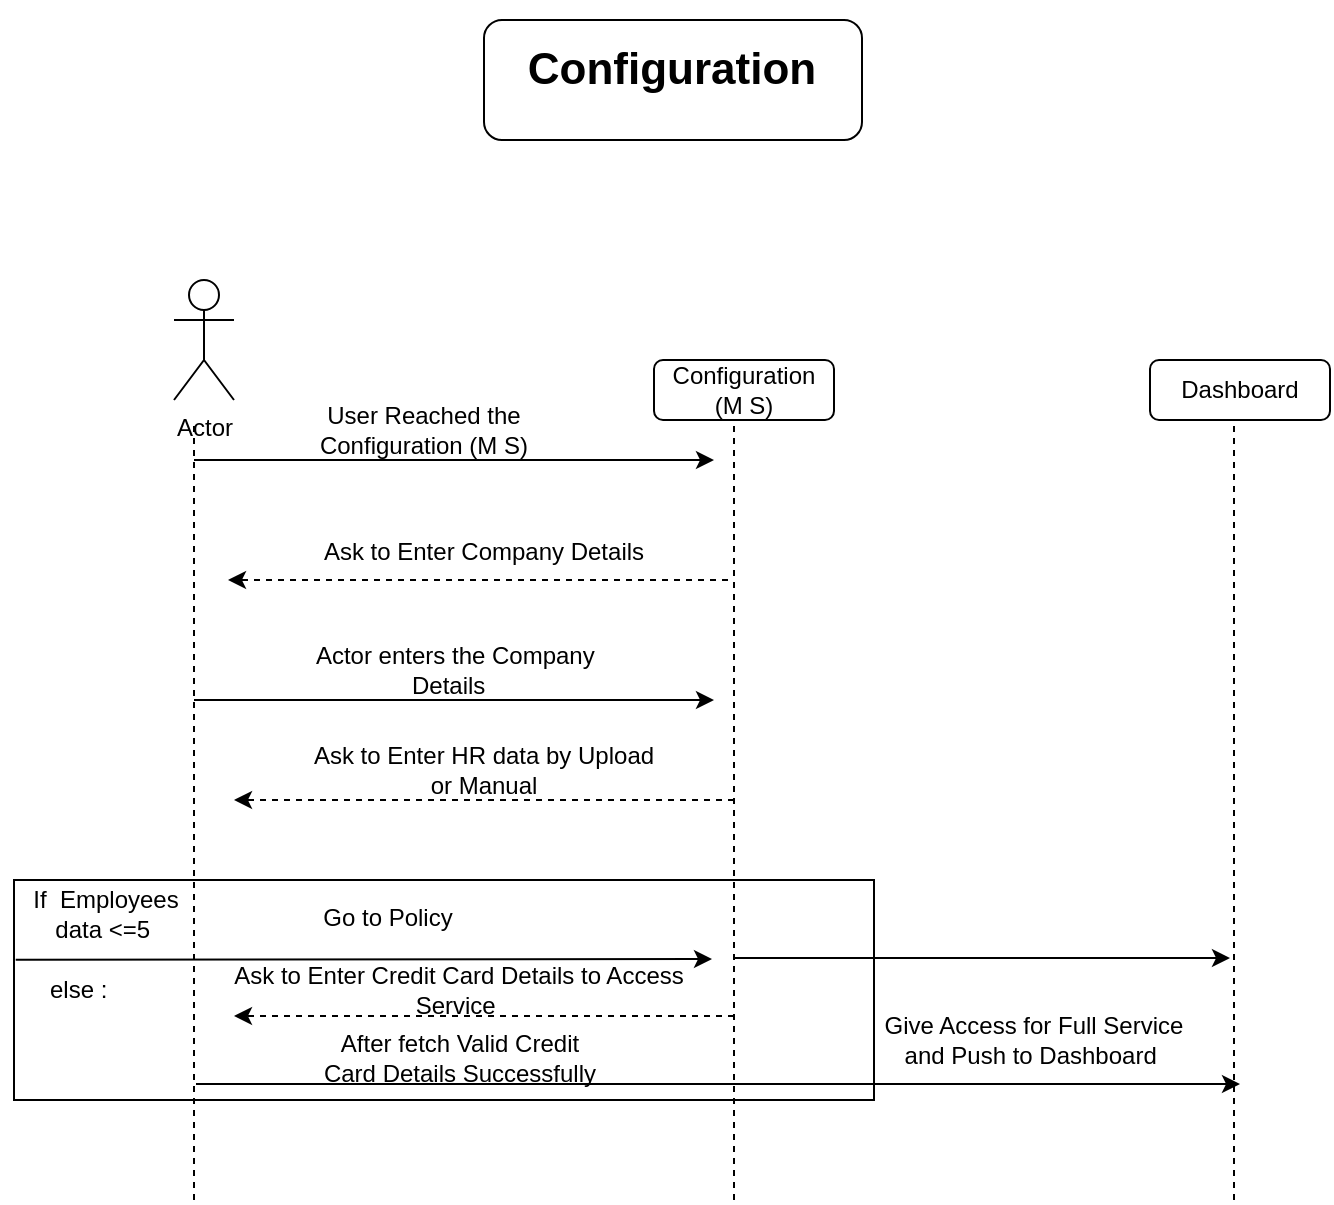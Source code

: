 <mxfile version="21.1.5" type="github">
  <diagram name="Page-1" id="JtFmBrFM71iOvdh_irJ_">
    <mxGraphModel dx="1590" dy="978" grid="1" gridSize="10" guides="1" tooltips="1" connect="1" arrows="1" fold="1" page="1" pageScale="1" pageWidth="1169" pageHeight="827" math="0" shadow="0">
      <root>
        <mxCell id="0" />
        <mxCell id="1" parent="0" />
        <mxCell id="FFXnrVFE177ME3tGpj-z-35" value="" style="rounded=1;whiteSpace=wrap;html=1;" vertex="1" parent="1">
          <mxGeometry x="491" y="80" width="189" height="60" as="geometry" />
        </mxCell>
        <mxCell id="FFXnrVFE177ME3tGpj-z-20" value="" style="rounded=0;whiteSpace=wrap;html=1;" vertex="1" parent="1">
          <mxGeometry x="256" y="510" width="430" height="110" as="geometry" />
        </mxCell>
        <mxCell id="FFXnrVFE177ME3tGpj-z-1" value="" style="endArrow=none;dashed=1;html=1;rounded=0;" edge="1" parent="1">
          <mxGeometry width="50" height="50" relative="1" as="geometry">
            <mxPoint x="346" y="670" as="sourcePoint" />
            <mxPoint x="346" y="280" as="targetPoint" />
          </mxGeometry>
        </mxCell>
        <mxCell id="FFXnrVFE177ME3tGpj-z-2" value="" style="endArrow=none;dashed=1;html=1;rounded=0;" edge="1" parent="1">
          <mxGeometry width="50" height="50" relative="1" as="geometry">
            <mxPoint x="616" y="670" as="sourcePoint" />
            <mxPoint x="616" y="280" as="targetPoint" />
          </mxGeometry>
        </mxCell>
        <mxCell id="FFXnrVFE177ME3tGpj-z-3" value="" style="endArrow=none;dashed=1;html=1;rounded=0;" edge="1" parent="1">
          <mxGeometry width="50" height="50" relative="1" as="geometry">
            <mxPoint x="866" y="670" as="sourcePoint" />
            <mxPoint x="866" y="280" as="targetPoint" />
          </mxGeometry>
        </mxCell>
        <mxCell id="FFXnrVFE177ME3tGpj-z-4" value="" style="endArrow=classic;html=1;rounded=0;" edge="1" parent="1">
          <mxGeometry width="50" height="50" relative="1" as="geometry">
            <mxPoint x="346" y="300" as="sourcePoint" />
            <mxPoint x="606" y="300" as="targetPoint" />
          </mxGeometry>
        </mxCell>
        <mxCell id="FFXnrVFE177ME3tGpj-z-5" value="User Reached the Configuration (M S)" style="text;html=1;strokeColor=none;fillColor=none;align=center;verticalAlign=middle;whiteSpace=wrap;rounded=0;" vertex="1" parent="1">
          <mxGeometry x="396" y="270" width="130" height="30" as="geometry" />
        </mxCell>
        <mxCell id="FFXnrVFE177ME3tGpj-z-6" value="Configuration (M S)" style="rounded=1;whiteSpace=wrap;html=1;" vertex="1" parent="1">
          <mxGeometry x="576" y="250" width="90" height="30" as="geometry" />
        </mxCell>
        <mxCell id="FFXnrVFE177ME3tGpj-z-7" value="" style="endArrow=classic;html=1;rounded=0;dashed=1;" edge="1" parent="1">
          <mxGeometry width="50" height="50" relative="1" as="geometry">
            <mxPoint x="613" y="360" as="sourcePoint" />
            <mxPoint x="363" y="360" as="targetPoint" />
          </mxGeometry>
        </mxCell>
        <mxCell id="FFXnrVFE177ME3tGpj-z-10" value="Ask to Enter Company Details" style="text;html=1;strokeColor=none;fillColor=none;align=center;verticalAlign=middle;whiteSpace=wrap;rounded=0;" vertex="1" parent="1">
          <mxGeometry x="386" y="331" width="210" height="30" as="geometry" />
        </mxCell>
        <mxCell id="FFXnrVFE177ME3tGpj-z-11" value="" style="endArrow=classic;html=1;rounded=0;" edge="1" parent="1">
          <mxGeometry width="50" height="50" relative="1" as="geometry">
            <mxPoint x="346" y="420" as="sourcePoint" />
            <mxPoint x="606" y="420" as="targetPoint" />
          </mxGeometry>
        </mxCell>
        <mxCell id="FFXnrVFE177ME3tGpj-z-12" value="Actor" style="shape=umlActor;verticalLabelPosition=bottom;verticalAlign=top;html=1;outlineConnect=0;" vertex="1" parent="1">
          <mxGeometry x="336" y="210" width="30" height="60" as="geometry" />
        </mxCell>
        <mxCell id="FFXnrVFE177ME3tGpj-z-13" value="Dashboard" style="rounded=1;whiteSpace=wrap;html=1;" vertex="1" parent="1">
          <mxGeometry x="824" y="250" width="90" height="30" as="geometry" />
        </mxCell>
        <mxCell id="FFXnrVFE177ME3tGpj-z-14" value="&amp;nbsp;Actor enters the Company Details&amp;nbsp;" style="text;html=1;strokeColor=none;fillColor=none;align=center;verticalAlign=middle;whiteSpace=wrap;rounded=0;" vertex="1" parent="1">
          <mxGeometry x="390" y="390" width="170" height="30" as="geometry" />
        </mxCell>
        <mxCell id="FFXnrVFE177ME3tGpj-z-15" value="" style="endArrow=classic;html=1;rounded=0;dashed=1;" edge="1" parent="1">
          <mxGeometry width="50" height="50" relative="1" as="geometry">
            <mxPoint x="616" y="470" as="sourcePoint" />
            <mxPoint x="366" y="470" as="targetPoint" />
          </mxGeometry>
        </mxCell>
        <mxCell id="FFXnrVFE177ME3tGpj-z-16" value="Ask to Enter HR data by Upload or Manual" style="text;html=1;strokeColor=none;fillColor=none;align=center;verticalAlign=middle;whiteSpace=wrap;rounded=0;" vertex="1" parent="1">
          <mxGeometry x="401" y="440" width="180" height="30" as="geometry" />
        </mxCell>
        <mxCell id="FFXnrVFE177ME3tGpj-z-17" value="" style="endArrow=classic;html=1;rounded=0;exitX=0.002;exitY=0.363;exitDx=0;exitDy=0;exitPerimeter=0;" edge="1" parent="1" source="FFXnrVFE177ME3tGpj-z-20">
          <mxGeometry width="50" height="50" relative="1" as="geometry">
            <mxPoint x="345" y="549.5" as="sourcePoint" />
            <mxPoint x="605" y="549.5" as="targetPoint" />
          </mxGeometry>
        </mxCell>
        <mxCell id="FFXnrVFE177ME3tGpj-z-21" value="If&amp;nbsp; Employees data &amp;lt;=5&amp;nbsp;" style="text;html=1;strokeColor=none;fillColor=none;align=center;verticalAlign=middle;whiteSpace=wrap;rounded=0;" vertex="1" parent="1">
          <mxGeometry x="260" y="514" width="84" height="26" as="geometry" />
        </mxCell>
        <mxCell id="FFXnrVFE177ME3tGpj-z-22" value="Go to Policy" style="text;html=1;strokeColor=none;fillColor=none;align=center;verticalAlign=middle;whiteSpace=wrap;rounded=0;" vertex="1" parent="1">
          <mxGeometry x="390" y="514" width="106" height="30" as="geometry" />
        </mxCell>
        <mxCell id="FFXnrVFE177ME3tGpj-z-24" value="else :&amp;nbsp;" style="text;html=1;strokeColor=none;fillColor=none;align=center;verticalAlign=middle;whiteSpace=wrap;rounded=0;" vertex="1" parent="1">
          <mxGeometry x="260" y="550" width="60" height="30" as="geometry" />
        </mxCell>
        <mxCell id="FFXnrVFE177ME3tGpj-z-26" value="" style="endArrow=classic;html=1;rounded=0;dashed=1;" edge="1" parent="1">
          <mxGeometry width="50" height="50" relative="1" as="geometry">
            <mxPoint x="616" y="578" as="sourcePoint" />
            <mxPoint x="366" y="578" as="targetPoint" />
          </mxGeometry>
        </mxCell>
        <mxCell id="FFXnrVFE177ME3tGpj-z-27" value="Ask to Enter Credit Card Details to Access Service&amp;nbsp;" style="text;html=1;strokeColor=none;fillColor=none;align=center;verticalAlign=middle;whiteSpace=wrap;rounded=0;" vertex="1" parent="1">
          <mxGeometry x="346" y="555" width="265" height="20" as="geometry" />
        </mxCell>
        <mxCell id="FFXnrVFE177ME3tGpj-z-28" value="" style="endArrow=classic;html=1;rounded=0;" edge="1" parent="1">
          <mxGeometry width="50" height="50" relative="1" as="geometry">
            <mxPoint x="616" y="549" as="sourcePoint" />
            <mxPoint x="864" y="549" as="targetPoint" />
          </mxGeometry>
        </mxCell>
        <mxCell id="FFXnrVFE177ME3tGpj-z-29" value="" style="endArrow=classic;html=1;rounded=0;" edge="1" parent="1">
          <mxGeometry width="50" height="50" relative="1" as="geometry">
            <mxPoint x="347" y="612" as="sourcePoint" />
            <mxPoint x="869" y="612" as="targetPoint" />
          </mxGeometry>
        </mxCell>
        <mxCell id="FFXnrVFE177ME3tGpj-z-30" value="After fetch Valid Credit Card Details Successfully" style="text;html=1;strokeColor=none;fillColor=none;align=center;verticalAlign=middle;whiteSpace=wrap;rounded=0;" vertex="1" parent="1">
          <mxGeometry x="403.5" y="584" width="150" height="30" as="geometry" />
        </mxCell>
        <mxCell id="FFXnrVFE177ME3tGpj-z-31" value="Give Access for Full Service and Push to Dashboard&amp;nbsp;" style="text;html=1;strokeColor=none;fillColor=none;align=center;verticalAlign=middle;whiteSpace=wrap;rounded=0;" vertex="1" parent="1">
          <mxGeometry x="686" y="575" width="160" height="30" as="geometry" />
        </mxCell>
        <mxCell id="FFXnrVFE177ME3tGpj-z-33" value="&lt;b&gt;&lt;font style=&quot;font-size: 22px;&quot;&gt;Configuration&lt;/font&gt;&lt;/b&gt;" style="text;html=1;strokeColor=none;fillColor=none;align=center;verticalAlign=middle;whiteSpace=wrap;rounded=0;" vertex="1" parent="1">
          <mxGeometry x="500" y="70" width="170" height="70" as="geometry" />
        </mxCell>
      </root>
    </mxGraphModel>
  </diagram>
</mxfile>
